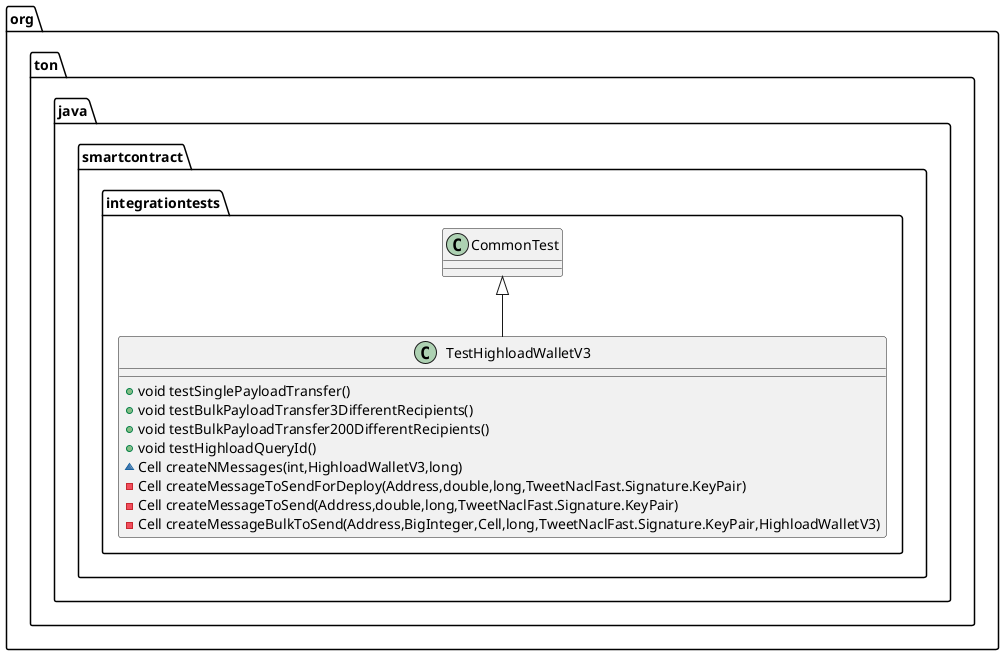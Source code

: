 @startuml
class org.ton.java.smartcontract.integrationtests.TestHighloadWalletV3 {
+ void testSinglePayloadTransfer()
+ void testBulkPayloadTransfer3DifferentRecipients()
+ void testBulkPayloadTransfer200DifferentRecipients()
+ void testHighloadQueryId()
~ Cell createNMessages(int,HighloadWalletV3,long)
- Cell createMessageToSendForDeploy(Address,double,long,TweetNaclFast.Signature.KeyPair)
- Cell createMessageToSend(Address,double,long,TweetNaclFast.Signature.KeyPair)
- Cell createMessageBulkToSend(Address,BigInteger,Cell,long,TweetNaclFast.Signature.KeyPair,HighloadWalletV3)
}



org.ton.java.smartcontract.integrationtests.CommonTest <|-- org.ton.java.smartcontract.integrationtests.TestHighloadWalletV3
@enduml